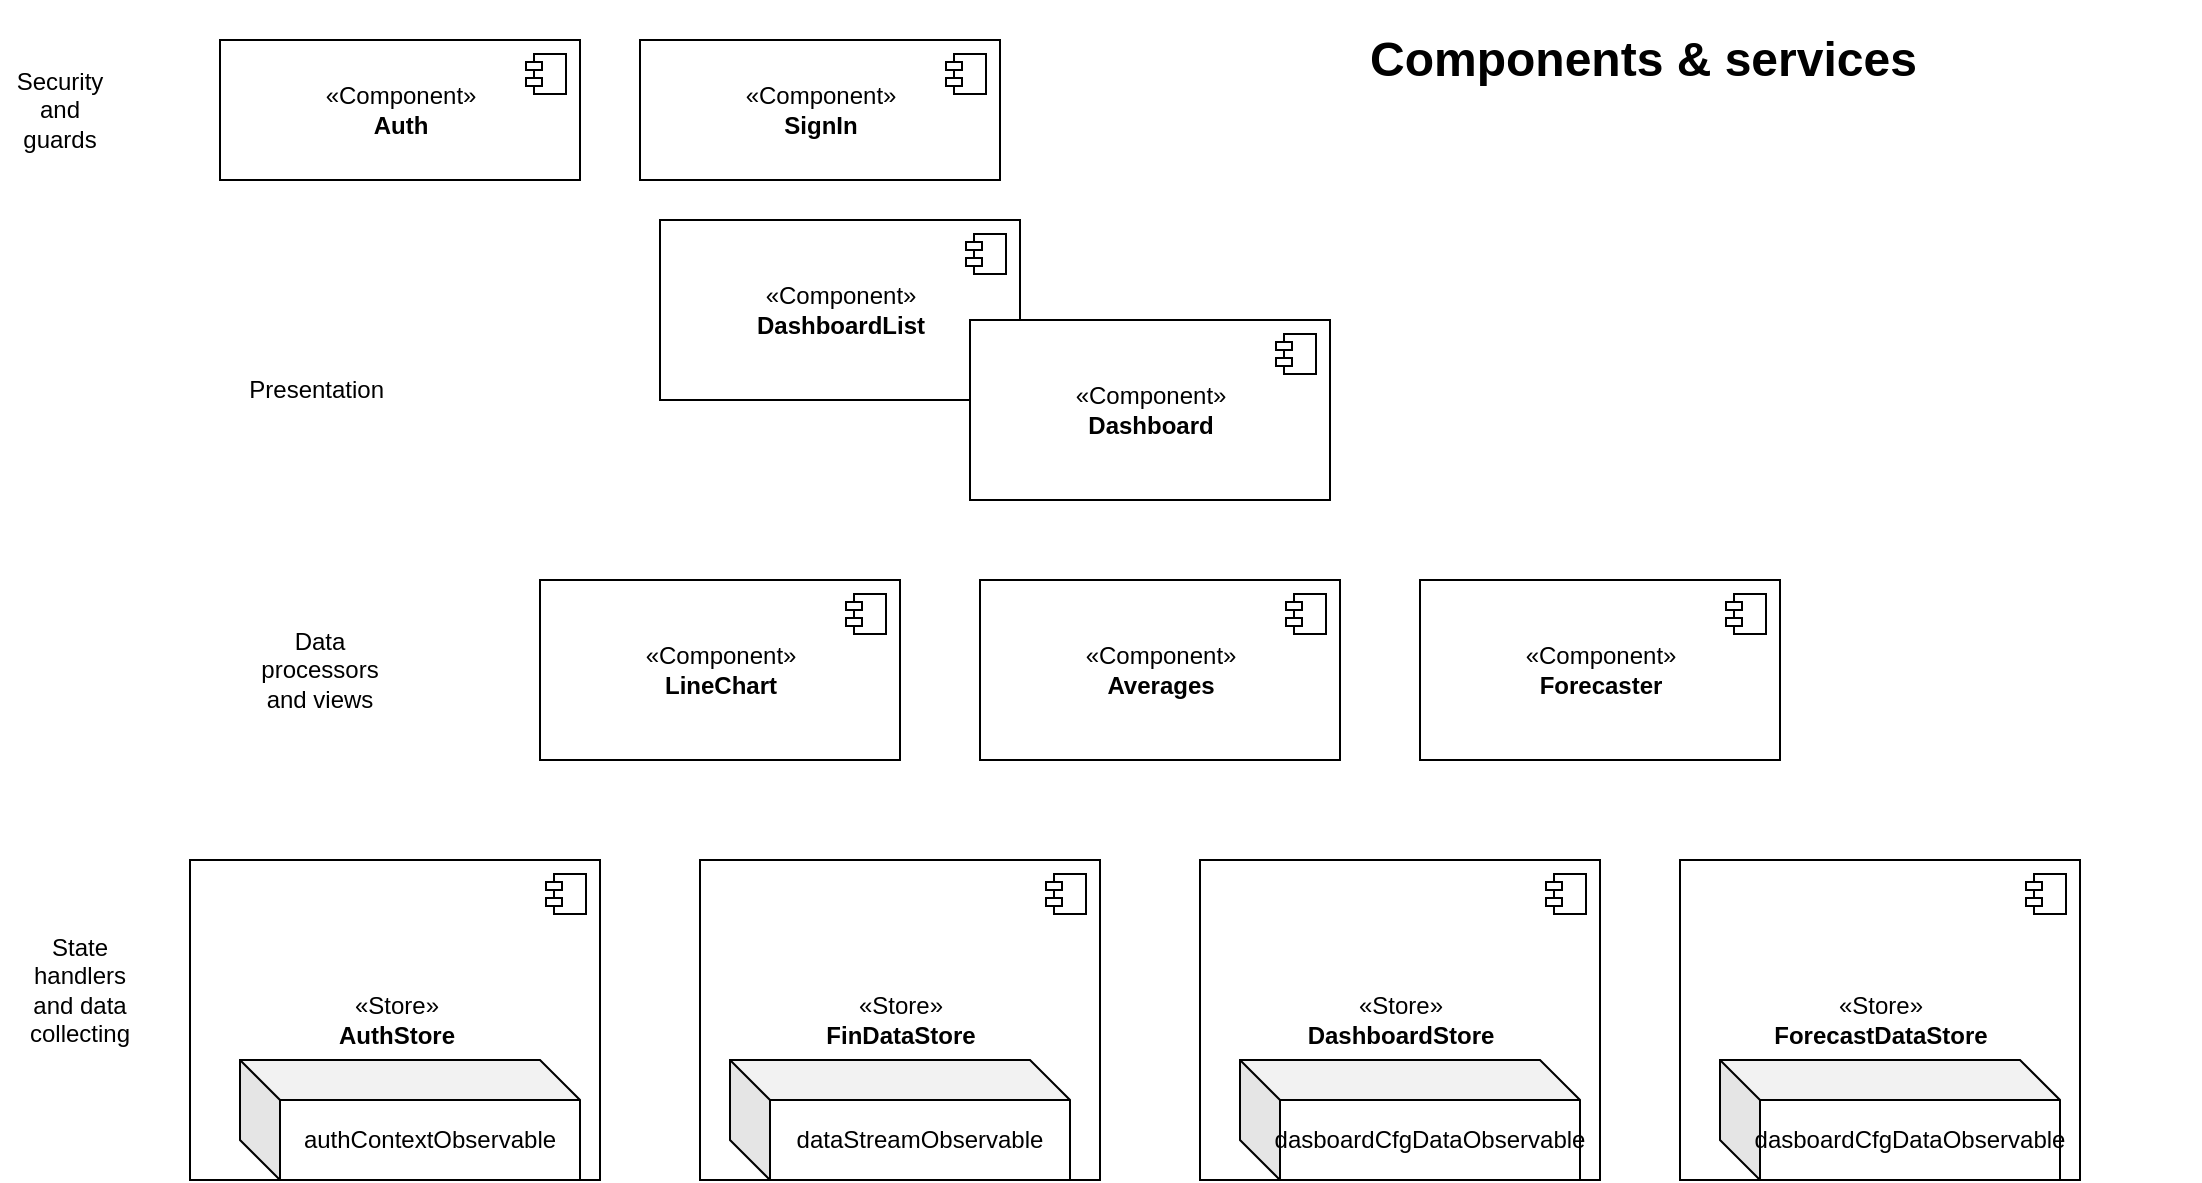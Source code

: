 <mxfile>
    <diagram id="EBMcohwUEW8tS9CR6z_A" name="MainComponents-Services">
        <mxGraphModel dx="1241" dy="578" grid="1" gridSize="10" guides="1" tooltips="1" connect="1" arrows="1" fold="1" page="1" pageScale="1" pageWidth="1169" pageHeight="827" math="0" shadow="0">
            <root>
                <mxCell id="0"/>
                <mxCell id="1" parent="0"/>
                <mxCell id="lCq4aLYjt-y3PhQazm2v-3" value="«Component»&lt;br&gt;&lt;b&gt;Auth&lt;/b&gt;" style="html=1;dropTarget=0;" parent="1" vertex="1">
                    <mxGeometry x="120" y="20" width="180" height="70" as="geometry"/>
                </mxCell>
                <mxCell id="lCq4aLYjt-y3PhQazm2v-4" value="" style="shape=module;jettyWidth=8;jettyHeight=4;" parent="lCq4aLYjt-y3PhQazm2v-3" vertex="1">
                    <mxGeometry x="1" width="20" height="20" relative="1" as="geometry">
                        <mxPoint x="-27" y="7" as="offset"/>
                    </mxGeometry>
                </mxCell>
                <mxCell id="lCq4aLYjt-y3PhQazm2v-5" value="«Component»&lt;br&gt;&lt;b&gt;DashboardList&lt;/b&gt;" style="html=1;dropTarget=0;" parent="1" vertex="1">
                    <mxGeometry x="340" y="110" width="180" height="90" as="geometry"/>
                </mxCell>
                <mxCell id="lCq4aLYjt-y3PhQazm2v-6" value="" style="shape=module;jettyWidth=8;jettyHeight=4;" parent="lCq4aLYjt-y3PhQazm2v-5" vertex="1">
                    <mxGeometry x="1" width="20" height="20" relative="1" as="geometry">
                        <mxPoint x="-27" y="7" as="offset"/>
                    </mxGeometry>
                </mxCell>
                <mxCell id="lCq4aLYjt-y3PhQazm2v-7" value="«Component»&lt;br&gt;&lt;b&gt;Dashboard&lt;/b&gt;" style="html=1;dropTarget=0;" parent="1" vertex="1">
                    <mxGeometry x="495" y="160" width="180" height="90" as="geometry"/>
                </mxCell>
                <mxCell id="lCq4aLYjt-y3PhQazm2v-8" value="" style="shape=module;jettyWidth=8;jettyHeight=4;" parent="lCq4aLYjt-y3PhQazm2v-7" vertex="1">
                    <mxGeometry x="1" width="20" height="20" relative="1" as="geometry">
                        <mxPoint x="-27" y="7" as="offset"/>
                    </mxGeometry>
                </mxCell>
                <mxCell id="lCq4aLYjt-y3PhQazm2v-9" value="«Component»&lt;br&gt;&lt;b&gt;LineChart&lt;/b&gt;" style="html=1;dropTarget=0;" parent="1" vertex="1">
                    <mxGeometry x="280" y="290" width="180" height="90" as="geometry"/>
                </mxCell>
                <mxCell id="lCq4aLYjt-y3PhQazm2v-10" value="" style="shape=module;jettyWidth=8;jettyHeight=4;" parent="lCq4aLYjt-y3PhQazm2v-9" vertex="1">
                    <mxGeometry x="1" width="20" height="20" relative="1" as="geometry">
                        <mxPoint x="-27" y="7" as="offset"/>
                    </mxGeometry>
                </mxCell>
                <mxCell id="lCq4aLYjt-y3PhQazm2v-11" value="«Component»&lt;br&gt;&lt;b&gt;Averages&lt;/b&gt;" style="html=1;dropTarget=0;" parent="1" vertex="1">
                    <mxGeometry x="500" y="290" width="180" height="90" as="geometry"/>
                </mxCell>
                <mxCell id="lCq4aLYjt-y3PhQazm2v-12" value="" style="shape=module;jettyWidth=8;jettyHeight=4;" parent="lCq4aLYjt-y3PhQazm2v-11" vertex="1">
                    <mxGeometry x="1" width="20" height="20" relative="1" as="geometry">
                        <mxPoint x="-27" y="7" as="offset"/>
                    </mxGeometry>
                </mxCell>
                <mxCell id="lCq4aLYjt-y3PhQazm2v-13" value="«Store»&lt;br&gt;&lt;b&gt;AuthStore&lt;/b&gt;" style="html=1;dropTarget=0;" parent="1" vertex="1">
                    <mxGeometry x="105" y="430" width="205" height="160" as="geometry"/>
                </mxCell>
                <mxCell id="lCq4aLYjt-y3PhQazm2v-14" value="" style="shape=module;jettyWidth=8;jettyHeight=4;" parent="lCq4aLYjt-y3PhQazm2v-13" vertex="1">
                    <mxGeometry x="1" width="20" height="20" relative="1" as="geometry">
                        <mxPoint x="-27" y="7" as="offset"/>
                    </mxGeometry>
                </mxCell>
                <mxCell id="lCq4aLYjt-y3PhQazm2v-15" value="«Store»&lt;br&gt;&lt;b&gt;FinDataStore&lt;/b&gt;" style="html=1;dropTarget=0;" parent="1" vertex="1">
                    <mxGeometry x="360" y="430" width="200" height="160" as="geometry"/>
                </mxCell>
                <mxCell id="lCq4aLYjt-y3PhQazm2v-16" value="" style="shape=module;jettyWidth=8;jettyHeight=4;" parent="lCq4aLYjt-y3PhQazm2v-15" vertex="1">
                    <mxGeometry x="1" width="20" height="20" relative="1" as="geometry">
                        <mxPoint x="-27" y="7" as="offset"/>
                    </mxGeometry>
                </mxCell>
                <mxCell id="lCq4aLYjt-y3PhQazm2v-20" value="authContextObservable" style="shape=cube;whiteSpace=wrap;html=1;boundedLbl=1;backgroundOutline=1;darkOpacity=0.05;darkOpacity2=0.1;" parent="1" vertex="1">
                    <mxGeometry x="130" y="530" width="170" height="60" as="geometry"/>
                </mxCell>
                <mxCell id="lCq4aLYjt-y3PhQazm2v-21" value="dataStreamObservable" style="shape=cube;whiteSpace=wrap;html=1;boundedLbl=1;backgroundOutline=1;darkOpacity=0.05;darkOpacity2=0.1;" parent="1" vertex="1">
                    <mxGeometry x="375" y="530" width="170" height="60" as="geometry"/>
                </mxCell>
                <mxCell id="2" value="«Component»&lt;br&gt;&lt;b&gt;Forecaster&lt;/b&gt;" style="html=1;dropTarget=0;" vertex="1" parent="1">
                    <mxGeometry x="720" y="290" width="180" height="90" as="geometry"/>
                </mxCell>
                <mxCell id="3" value="" style="shape=module;jettyWidth=8;jettyHeight=4;" vertex="1" parent="2">
                    <mxGeometry x="1" width="20" height="20" relative="1" as="geometry">
                        <mxPoint x="-27" y="7" as="offset"/>
                    </mxGeometry>
                </mxCell>
                <mxCell id="4" value="«Component»&lt;br&gt;&lt;b&gt;SignIn&lt;/b&gt;" style="html=1;dropTarget=0;" vertex="1" parent="1">
                    <mxGeometry x="330" y="20" width="180" height="70" as="geometry"/>
                </mxCell>
                <mxCell id="5" value="" style="shape=module;jettyWidth=8;jettyHeight=4;" vertex="1" parent="4">
                    <mxGeometry x="1" width="20" height="20" relative="1" as="geometry">
                        <mxPoint x="-27" y="7" as="offset"/>
                    </mxGeometry>
                </mxCell>
                <mxCell id="w3Gt4IFypRpihMbngYZu-5" value="&lt;h1&gt;Components &amp;amp; services&lt;/h1&gt;" style="text;html=1;strokeColor=none;fillColor=none;spacing=5;spacingTop=-20;whiteSpace=wrap;overflow=hidden;rounded=0;" vertex="1" parent="1">
                    <mxGeometry x="690" y="10" width="420" height="50" as="geometry"/>
                </mxCell>
                <mxCell id="w3Gt4IFypRpihMbngYZu-6" value="Security and guards" style="text;html=1;strokeColor=none;fillColor=none;align=center;verticalAlign=middle;whiteSpace=wrap;rounded=0;" vertex="1" parent="1">
                    <mxGeometry x="10" y="40" width="60" height="30" as="geometry"/>
                </mxCell>
                <mxCell id="w3Gt4IFypRpihMbngYZu-7" value="Presentation&amp;nbsp;" style="text;html=1;strokeColor=none;fillColor=none;align=center;verticalAlign=middle;whiteSpace=wrap;rounded=0;" vertex="1" parent="1">
                    <mxGeometry x="140" y="180" width="60" height="30" as="geometry"/>
                </mxCell>
                <mxCell id="w3Gt4IFypRpihMbngYZu-8" value="Data processors and views" style="text;html=1;strokeColor=none;fillColor=none;align=center;verticalAlign=middle;whiteSpace=wrap;rounded=0;" vertex="1" parent="1">
                    <mxGeometry x="140" y="320" width="60" height="30" as="geometry"/>
                </mxCell>
                <mxCell id="w3Gt4IFypRpihMbngYZu-9" value="«Store»&lt;br&gt;&lt;b&gt;DashboardStore&lt;/b&gt;" style="html=1;dropTarget=0;" vertex="1" parent="1">
                    <mxGeometry x="610" y="430" width="200" height="160" as="geometry"/>
                </mxCell>
                <mxCell id="w3Gt4IFypRpihMbngYZu-10" value="" style="shape=module;jettyWidth=8;jettyHeight=4;" vertex="1" parent="w3Gt4IFypRpihMbngYZu-9">
                    <mxGeometry x="1" width="20" height="20" relative="1" as="geometry">
                        <mxPoint x="-27" y="7" as="offset"/>
                    </mxGeometry>
                </mxCell>
                <mxCell id="w3Gt4IFypRpihMbngYZu-11" value="dasboardCfgDataObservable" style="shape=cube;whiteSpace=wrap;html=1;boundedLbl=1;backgroundOutline=1;darkOpacity=0.05;darkOpacity2=0.1;" vertex="1" parent="1">
                    <mxGeometry x="630" y="530" width="170" height="60" as="geometry"/>
                </mxCell>
                <mxCell id="w3Gt4IFypRpihMbngYZu-13" value="«Store»&lt;br&gt;&lt;b&gt;ForecastDataStore&lt;/b&gt;" style="html=1;dropTarget=0;" vertex="1" parent="1">
                    <mxGeometry x="850" y="430" width="200" height="160" as="geometry"/>
                </mxCell>
                <mxCell id="w3Gt4IFypRpihMbngYZu-14" value="" style="shape=module;jettyWidth=8;jettyHeight=4;" vertex="1" parent="w3Gt4IFypRpihMbngYZu-13">
                    <mxGeometry x="1" width="20" height="20" relative="1" as="geometry">
                        <mxPoint x="-27" y="7" as="offset"/>
                    </mxGeometry>
                </mxCell>
                <mxCell id="w3Gt4IFypRpihMbngYZu-15" value="dasboardCfgDataObservable" style="shape=cube;whiteSpace=wrap;html=1;boundedLbl=1;backgroundOutline=1;darkOpacity=0.05;darkOpacity2=0.1;" vertex="1" parent="1">
                    <mxGeometry x="870" y="530" width="170" height="60" as="geometry"/>
                </mxCell>
                <mxCell id="w3Gt4IFypRpihMbngYZu-16" value="State handlers and data collecting" style="text;html=1;strokeColor=none;fillColor=none;align=center;verticalAlign=middle;whiteSpace=wrap;rounded=0;" vertex="1" parent="1">
                    <mxGeometry x="20" y="480" width="60" height="30" as="geometry"/>
                </mxCell>
            </root>
        </mxGraphModel>
    </diagram>
    <diagram id="YObsx5xBqJE34LYYhTDj" name="States">
        <mxGraphModel dx="1055" dy="491" grid="1" gridSize="10" guides="1" tooltips="1" connect="1" arrows="1" fold="1" page="1" pageScale="1" pageWidth="1169" pageHeight="827" math="0" shadow="0">
            <root>
                <mxCell id="0"/>
                <mxCell id="1" parent="0"/>
                <mxCell id="V5txXr0ZZOp0piGiU2Y5-1" value="Not-Authenticated" style="shape=folder;align=center;verticalAlign=middle;fontStyle=0;tabWidth=130;tabHeight=30;tabPosition=left;html=1;boundedLbl=1;labelInHeader=1;rounded=1;absoluteArcSize=1;arcSize=10;" parent="1" vertex="1">
                    <mxGeometry x="80" y="190" width="200" height="90" as="geometry"/>
                </mxCell>
                <mxCell id="V5txXr0ZZOp0piGiU2Y5-2" value="Authenticated" style="shape=folder;align=center;verticalAlign=middle;fontStyle=0;tabWidth=100;tabHeight=30;tabPosition=left;html=1;boundedLbl=1;labelInHeader=1;rounded=1;absoluteArcSize=1;arcSize=10;" parent="1" vertex="1">
                    <mxGeometry x="370" y="360" width="140" height="90" as="geometry"/>
                </mxCell>
                <mxCell id="V5txXr0ZZOp0piGiU2Y5-3" value="" style="curved=1;endArrow=classic;html=1;exitX=1.005;exitY=0.589;exitDx=0;exitDy=0;exitPerimeter=0;entryX=0.45;entryY=-0.033;entryDx=0;entryDy=0;entryPerimeter=0;" parent="1" source="V5txXr0ZZOp0piGiU2Y5-1" target="V5txXr0ZZOp0piGiU2Y5-2" edge="1">
                    <mxGeometry width="50" height="50" relative="1" as="geometry">
                        <mxPoint x="390" y="260" as="sourcePoint"/>
                        <mxPoint x="440" y="210" as="targetPoint"/>
                        <Array as="points">
                            <mxPoint x="440" y="260"/>
                        </Array>
                    </mxGeometry>
                </mxCell>
                <mxCell id="V5txXr0ZZOp0piGiU2Y5-4" value="" style="curved=1;endArrow=classic;html=1;exitX=0;exitY=0;exitDx=0;exitDy=60;exitPerimeter=0;entryX=0.5;entryY=1;entryDx=0;entryDy=0;entryPerimeter=0;" parent="1" source="V5txXr0ZZOp0piGiU2Y5-2" target="V5txXr0ZZOp0piGiU2Y5-1" edge="1">
                    <mxGeometry width="50" height="50" relative="1" as="geometry">
                        <mxPoint x="80" y="347.99" as="sourcePoint"/>
                        <mxPoint x="232" y="462.01" as="targetPoint"/>
                        <Array as="points">
                            <mxPoint x="180" y="405"/>
                        </Array>
                    </mxGeometry>
                </mxCell>
                <mxCell id="V5txXr0ZZOp0piGiU2Y5-5" value="Signin" style="text;html=1;strokeColor=none;fillColor=none;align=center;verticalAlign=middle;whiteSpace=wrap;rounded=0;" parent="1" vertex="1">
                    <mxGeometry x="370" y="230" width="60" height="30" as="geometry"/>
                </mxCell>
                <mxCell id="V5txXr0ZZOp0piGiU2Y5-7" value="Signout" style="text;html=1;strokeColor=none;fillColor=none;align=center;verticalAlign=middle;whiteSpace=wrap;rounded=0;" parent="1" vertex="1">
                    <mxGeometry x="160" y="399" width="60" height="30" as="geometry"/>
                </mxCell>
                <mxCell id="V5txXr0ZZOp0piGiU2Y5-8" value="&lt;h1&gt;Top states&lt;/h1&gt;&lt;p&gt;The app has 2 top-level (generally applicable to all components)&amp;nbsp; states : authenticates and not-authenticated.&lt;/p&gt;&lt;p&gt;Authentication status is served by the AuthStore and stored locally for the duration of a session.&lt;/p&gt;" style="text;html=1;strokeColor=none;fillColor=none;spacing=5;spacingTop=-20;whiteSpace=wrap;overflow=hidden;rounded=0;" parent="1" vertex="1">
                    <mxGeometry x="340" y="30" width="380" height="120" as="geometry"/>
                </mxCell>
                <mxCell id="V5txXr0ZZOp0piGiU2Y5-9" value="" style="ellipse;fillColor=strokeColor;" parent="1" vertex="1">
                    <mxGeometry x="120" y="120" width="30" height="30" as="geometry"/>
                </mxCell>
                <mxCell id="V5txXr0ZZOp0piGiU2Y5-10" value="" style="endArrow=classic;html=1;exitX=0.5;exitY=1;exitDx=0;exitDy=0;entryX=0.275;entryY=0;entryDx=0;entryDy=0;entryPerimeter=0;" parent="1" source="V5txXr0ZZOp0piGiU2Y5-9" target="V5txXr0ZZOp0piGiU2Y5-1" edge="1">
                    <mxGeometry width="50" height="50" relative="1" as="geometry">
                        <mxPoint x="50" y="160" as="sourcePoint"/>
                        <mxPoint x="100" y="110" as="targetPoint"/>
                    </mxGeometry>
                </mxCell>
            </root>
        </mxGraphModel>
    </diagram>
    <diagram id="D1VOdqGyvjUoChEjOKub" name="DataCollection">
        <mxGraphModel dx="1055" dy="491" grid="1" gridSize="10" guides="1" tooltips="1" connect="1" arrows="1" fold="1" page="1" pageScale="1" pageWidth="1169" pageHeight="827" math="0" shadow="0">
            <root>
                <mxCell id="0"/>
                <mxCell id="1" parent="0"/>
                <mxCell id="qKsvBYYMXd8-zaRM4yat-1" value="«Component»&lt;br&gt;&lt;b&gt;Plot&lt;/b&gt;" style="html=1;dropTarget=0;" parent="1" vertex="1">
                    <mxGeometry x="80" y="150" width="180" height="260" as="geometry"/>
                </mxCell>
                <mxCell id="qKsvBYYMXd8-zaRM4yat-2" value="" style="shape=module;jettyWidth=8;jettyHeight=4;" parent="qKsvBYYMXd8-zaRM4yat-1" vertex="1">
                    <mxGeometry x="1" width="20" height="20" relative="1" as="geometry">
                        <mxPoint x="-27" y="7" as="offset"/>
                    </mxGeometry>
                </mxCell>
                <mxCell id="qKsvBYYMXd8-zaRM4yat-3" value="«Service»&lt;br&gt;&lt;b&gt;FinDataStore&lt;/b&gt;" style="html=1;dropTarget=0;" parent="1" vertex="1">
                    <mxGeometry x="450" y="150" width="180" height="260" as="geometry"/>
                </mxCell>
                <mxCell id="qKsvBYYMXd8-zaRM4yat-4" value="" style="shape=module;jettyWidth=8;jettyHeight=4;" parent="qKsvBYYMXd8-zaRM4yat-3" vertex="1">
                    <mxGeometry x="1" width="20" height="20" relative="1" as="geometry">
                        <mxPoint x="-27" y="7" as="offset"/>
                    </mxGeometry>
                </mxCell>
                <mxCell id="qKsvBYYMXd8-zaRM4yat-5" value="" style="rounded=0;orthogonalLoop=1;jettySize=auto;html=1;endArrow=none;endFill=0;sketch=0;sourcePerimeterSpacing=0;targetPerimeterSpacing=0;exitX=-0.013;exitY=0.33;exitDx=0;exitDy=0;exitPerimeter=0;" parent="1" target="qKsvBYYMXd8-zaRM4yat-7" edge="1">
                    <mxGeometry relative="1" as="geometry">
                        <mxPoint x="447.66" y="215.84" as="sourcePoint"/>
                    </mxGeometry>
                </mxCell>
                <mxCell id="qKsvBYYMXd8-zaRM4yat-7" value="" style="ellipse;whiteSpace=wrap;html=1;align=center;aspect=fixed;resizable=0;points=[];outlineConnect=0;sketch=0;rotation=-320;" parent="1" vertex="1">
                    <mxGeometry x="400" y="209.996" width="10" height="10" as="geometry"/>
                </mxCell>
                <mxCell id="qKsvBYYMXd8-zaRM4yat-10" value="" style="rounded=0;orthogonalLoop=1;jettySize=auto;html=1;endArrow=none;endFill=0;sketch=0;sourcePerimeterSpacing=0;targetPerimeterSpacing=0;exitX=-0.013;exitY=0.33;exitDx=0;exitDy=0;exitPerimeter=0;" parent="1" target="qKsvBYYMXd8-zaRM4yat-11" edge="1">
                    <mxGeometry relative="1" as="geometry">
                        <mxPoint x="447.66" y="185.84" as="sourcePoint"/>
                    </mxGeometry>
                </mxCell>
                <mxCell id="qKsvBYYMXd8-zaRM4yat-11" value="" style="ellipse;whiteSpace=wrap;html=1;align=center;aspect=fixed;resizable=0;points=[];outlineConnect=0;sketch=0;rotation=-320;" parent="1" vertex="1">
                    <mxGeometry x="400" y="179.996" width="10" height="10" as="geometry"/>
                </mxCell>
                <mxCell id="qKsvBYYMXd8-zaRM4yat-12" value="start" style="text;html=1;strokeColor=none;fillColor=none;align=center;verticalAlign=middle;whiteSpace=wrap;rounded=0;" parent="1" vertex="1">
                    <mxGeometry x="390" y="170" width="60" height="10" as="geometry"/>
                </mxCell>
                <mxCell id="qKsvBYYMXd8-zaRM4yat-13" value="stop" style="text;html=1;strokeColor=none;fillColor=none;align=center;verticalAlign=middle;whiteSpace=wrap;rounded=0;" parent="1" vertex="1">
                    <mxGeometry x="390" y="200.0" width="60" height="10" as="geometry"/>
                </mxCell>
                <mxCell id="qKsvBYYMXd8-zaRM4yat-14" value="registerNewTracker" style="text;html=1;strokeColor=none;fillColor=none;align=center;verticalAlign=middle;whiteSpace=wrap;rounded=0;" parent="1" vertex="1">
                    <mxGeometry x="350" y="250" width="80" height="10" as="geometry"/>
                </mxCell>
                <mxCell id="qKsvBYYMXd8-zaRM4yat-15" value="unregisterTracker" style="text;html=1;strokeColor=none;fillColor=none;align=center;verticalAlign=middle;whiteSpace=wrap;rounded=0;" parent="1" vertex="1">
                    <mxGeometry x="360" y="280" width="80" height="10" as="geometry"/>
                </mxCell>
                <mxCell id="qKsvBYYMXd8-zaRM4yat-16" value="get/setRefreshInterval" style="text;html=1;strokeColor=none;fillColor=none;align=center;verticalAlign=middle;whiteSpace=wrap;rounded=0;" parent="1" vertex="1">
                    <mxGeometry x="350" y="310" width="80" height="10" as="geometry"/>
                </mxCell>
                <mxCell id="qKsvBYYMXd8-zaRM4yat-17" value="data observable&amp;nbsp;" style="text;html=1;strokeColor=none;fillColor=none;align=center;verticalAlign=middle;whiteSpace=wrap;rounded=0;" parent="1" vertex="1">
                    <mxGeometry x="312.34" y="390" width="100" height="10" as="geometry"/>
                </mxCell>
                <mxCell id="qKsvBYYMXd8-zaRM4yat-24" value="" style="rounded=0;orthogonalLoop=1;jettySize=auto;html=1;endArrow=none;endFill=0;sketch=0;sourcePerimeterSpacing=0;targetPerimeterSpacing=0;exitX=-0.013;exitY=0.33;exitDx=0;exitDy=0;exitPerimeter=0;" parent="1" target="qKsvBYYMXd8-zaRM4yat-25" edge="1">
                    <mxGeometry relative="1" as="geometry">
                        <mxPoint x="447.66" y="265.84" as="sourcePoint"/>
                    </mxGeometry>
                </mxCell>
                <mxCell id="qKsvBYYMXd8-zaRM4yat-25" value="" style="ellipse;whiteSpace=wrap;html=1;align=center;aspect=fixed;resizable=0;points=[];outlineConnect=0;sketch=0;rotation=-320;" parent="1" vertex="1">
                    <mxGeometry x="400" y="259.996" width="10" height="10" as="geometry"/>
                </mxCell>
                <mxCell id="qKsvBYYMXd8-zaRM4yat-26" value="" style="rounded=0;orthogonalLoop=1;jettySize=auto;html=1;endArrow=none;endFill=0;sketch=0;sourcePerimeterSpacing=0;targetPerimeterSpacing=0;exitX=-0.013;exitY=0.33;exitDx=0;exitDy=0;exitPerimeter=0;" parent="1" target="qKsvBYYMXd8-zaRM4yat-27" edge="1">
                    <mxGeometry relative="1" as="geometry">
                        <mxPoint x="447.66" y="295.84" as="sourcePoint"/>
                    </mxGeometry>
                </mxCell>
                <mxCell id="qKsvBYYMXd8-zaRM4yat-27" value="" style="ellipse;whiteSpace=wrap;html=1;align=center;aspect=fixed;resizable=0;points=[];outlineConnect=0;sketch=0;rotation=-320;" parent="1" vertex="1">
                    <mxGeometry x="400" y="289.996" width="10" height="10" as="geometry"/>
                </mxCell>
                <mxCell id="qKsvBYYMXd8-zaRM4yat-28" value="" style="rounded=0;orthogonalLoop=1;jettySize=auto;html=1;endArrow=none;endFill=0;sketch=0;sourcePerimeterSpacing=0;targetPerimeterSpacing=0;exitX=-0.013;exitY=0.33;exitDx=0;exitDy=0;exitPerimeter=0;" parent="1" target="qKsvBYYMXd8-zaRM4yat-29" edge="1">
                    <mxGeometry relative="1" as="geometry">
                        <mxPoint x="450.0" y="325.84" as="sourcePoint"/>
                    </mxGeometry>
                </mxCell>
                <mxCell id="qKsvBYYMXd8-zaRM4yat-29" value="" style="ellipse;whiteSpace=wrap;html=1;align=center;aspect=fixed;resizable=0;points=[];outlineConnect=0;sketch=0;rotation=-320;" parent="1" vertex="1">
                    <mxGeometry x="402.34" y="319.996" width="10" height="10" as="geometry"/>
                </mxCell>
                <mxCell id="qKsvBYYMXd8-zaRM4yat-30" value="" style="rounded=0;orthogonalLoop=1;jettySize=auto;html=1;endArrow=none;endFill=0;sketch=0;sourcePerimeterSpacing=0;targetPerimeterSpacing=0;exitX=-0.013;exitY=0.33;exitDx=0;exitDy=0;exitPerimeter=0;" parent="1" target="qKsvBYYMXd8-zaRM4yat-31" edge="1">
                    <mxGeometry relative="1" as="geometry">
                        <mxPoint x="450.0" y="365.84" as="sourcePoint"/>
                    </mxGeometry>
                </mxCell>
                <mxCell id="qKsvBYYMXd8-zaRM4yat-31" value="" style="ellipse;whiteSpace=wrap;html=1;align=center;aspect=fixed;resizable=0;points=[];outlineConnect=0;sketch=0;rotation=-320;" parent="1" vertex="1">
                    <mxGeometry x="402.34" y="359.996" width="10" height="10" as="geometry"/>
                </mxCell>
                <mxCell id="qKsvBYYMXd8-zaRM4yat-33" value="" style="rounded=0;orthogonalLoop=1;jettySize=auto;html=1;endArrow=halfCircle;endFill=0;endSize=6;strokeWidth=1;sketch=0;exitX=0.999;exitY=0.327;exitDx=0;exitDy=0;exitPerimeter=0;" parent="1" edge="1">
                    <mxGeometry relative="1" as="geometry">
                        <mxPoint x="260.0" y="264.6" as="sourcePoint"/>
                        <mxPoint x="330.18" y="264.58" as="targetPoint"/>
                    </mxGeometry>
                </mxCell>
                <mxCell id="qKsvBYYMXd8-zaRM4yat-34" value="" style="rounded=0;orthogonalLoop=1;jettySize=auto;html=1;endArrow=halfCircle;endFill=0;endSize=6;strokeWidth=1;sketch=0;exitX=0.999;exitY=0.327;exitDx=0;exitDy=0;exitPerimeter=0;" parent="1" edge="1">
                    <mxGeometry relative="1" as="geometry">
                        <mxPoint x="260.0" y="294.6" as="sourcePoint"/>
                        <mxPoint x="330.18" y="294.58" as="targetPoint"/>
                    </mxGeometry>
                </mxCell>
                <mxCell id="qKsvBYYMXd8-zaRM4yat-35" value="" style="rounded=0;orthogonalLoop=1;jettySize=auto;html=1;endArrow=halfCircle;endFill=0;endSize=6;strokeWidth=1;sketch=0;exitX=0.999;exitY=0.327;exitDx=0;exitDy=0;exitPerimeter=0;" parent="1" edge="1">
                    <mxGeometry relative="1" as="geometry">
                        <mxPoint x="260.0" y="324.6" as="sourcePoint"/>
                        <mxPoint x="330.18" y="324.58" as="targetPoint"/>
                    </mxGeometry>
                </mxCell>
                <mxCell id="qKsvBYYMXd8-zaRM4yat-36" value="" style="rounded=0;orthogonalLoop=1;jettySize=auto;html=1;endArrow=halfCircle;endFill=0;endSize=6;strokeWidth=1;sketch=0;exitX=0.999;exitY=0.327;exitDx=0;exitDy=0;exitPerimeter=0;" parent="1" edge="1">
                    <mxGeometry relative="1" as="geometry">
                        <mxPoint x="260.0" y="364.6" as="sourcePoint"/>
                        <mxPoint x="330.18" y="364.58" as="targetPoint"/>
                    </mxGeometry>
                </mxCell>
                <mxCell id="qKsvBYYMXd8-zaRM4yat-40" value="" style="endArrow=none;dashed=1;html=1;" parent="1" edge="1">
                    <mxGeometry width="50" height="50" relative="1" as="geometry">
                        <mxPoint x="322.34" y="264.71" as="sourcePoint"/>
                        <mxPoint x="402.34" y="264.711" as="targetPoint"/>
                    </mxGeometry>
                </mxCell>
                <mxCell id="qKsvBYYMXd8-zaRM4yat-41" value="" style="endArrow=none;dashed=1;html=1;" parent="1" edge="1">
                    <mxGeometry width="50" height="50" relative="1" as="geometry">
                        <mxPoint x="322.34" y="294.71" as="sourcePoint"/>
                        <mxPoint x="402.34" y="294.711" as="targetPoint"/>
                    </mxGeometry>
                </mxCell>
                <mxCell id="qKsvBYYMXd8-zaRM4yat-42" value="" style="endArrow=none;dashed=1;html=1;" parent="1" edge="1">
                    <mxGeometry width="50" height="50" relative="1" as="geometry">
                        <mxPoint x="320" y="324.71" as="sourcePoint"/>
                        <mxPoint x="400.0" y="324.711" as="targetPoint"/>
                    </mxGeometry>
                </mxCell>
                <mxCell id="qKsvBYYMXd8-zaRM4yat-43" value="" style="endArrow=none;dashed=1;html=1;" parent="1" edge="1">
                    <mxGeometry width="50" height="50" relative="1" as="geometry">
                        <mxPoint x="320" y="364.71" as="sourcePoint"/>
                        <mxPoint x="400.0" y="364.711" as="targetPoint"/>
                    </mxGeometry>
                </mxCell>
                <mxCell id="qKsvBYYMXd8-zaRM4yat-45" value="onInit/onDestroy" style="text;html=1;strokeColor=none;fillColor=none;align=center;verticalAlign=middle;whiteSpace=wrap;rounded=0;" parent="1" vertex="1">
                    <mxGeometry x="180" y="180" width="60" height="30" as="geometry"/>
                </mxCell>
            </root>
        </mxGraphModel>
    </diagram>
    <diagram id="_Ml7qwHZY86aPUP932w2" name="Auth">
        <mxGraphModel dx="873" dy="435" grid="1" gridSize="10" guides="1" tooltips="1" connect="1" arrows="1" fold="1" page="1" pageScale="1" pageWidth="1169" pageHeight="827" math="0" shadow="0">
            <root>
                <mxCell id="0"/>
                <mxCell id="1" parent="0"/>
                <mxCell id="-LYr7iHIzPosDmMtef3u-1" value="«Service»&lt;br&gt;&lt;b&gt;Auth&lt;/b&gt;" style="html=1;dropTarget=0;" vertex="1" parent="1">
                    <mxGeometry x="300" y="360" width="250" height="160" as="geometry"/>
                </mxCell>
                <mxCell id="-LYr7iHIzPosDmMtef3u-2" value="" style="shape=module;jettyWidth=8;jettyHeight=4;" vertex="1" parent="-LYr7iHIzPosDmMtef3u-1">
                    <mxGeometry x="1" width="20" height="20" relative="1" as="geometry">
                        <mxPoint x="-27" y="7" as="offset"/>
                    </mxGeometry>
                </mxCell>
                <mxCell id="-LYr7iHIzPosDmMtef3u-3" value="authContextObservable" style="shape=cube;whiteSpace=wrap;html=1;boundedLbl=1;backgroundOutline=1;darkOpacity=0.05;darkOpacity2=0.1;" vertex="1" parent="1">
                    <mxGeometry x="340" y="460" width="170" height="60" as="geometry"/>
                </mxCell>
                <mxCell id="-LYr7iHIzPosDmMtef3u-4" value="RouteGuards" style="text;html=1;strokeColor=none;fillColor=none;align=center;verticalAlign=middle;whiteSpace=wrap;rounded=0;" vertex="1" parent="1">
                    <mxGeometry x="130" y="270" width="120" height="30" as="geometry"/>
                </mxCell>
                <mxCell id="-LYr7iHIzPosDmMtef3u-5" value="CacheCleared" style="text;html=1;strokeColor=none;fillColor=none;align=center;verticalAlign=middle;whiteSpace=wrap;rounded=0;" vertex="1" parent="1">
                    <mxGeometry x="280" y="270" width="120" height="30" as="geometry"/>
                </mxCell>
                <mxCell id="-LYr7iHIzPosDmMtef3u-6" value="BackendToken" style="text;html=1;strokeColor=none;fillColor=none;align=center;verticalAlign=middle;whiteSpace=wrap;rounded=0;" vertex="1" parent="1">
                    <mxGeometry x="430" y="270" width="120" height="30" as="geometry"/>
                </mxCell>
                <mxCell id="-LYr7iHIzPosDmMtef3u-7" value="DataProvider ApiKeys" style="text;html=1;strokeColor=none;fillColor=none;align=center;verticalAlign=middle;whiteSpace=wrap;rounded=0;" vertex="1" parent="1">
                    <mxGeometry x="580" y="270" width="120" height="30" as="geometry"/>
                </mxCell>
            </root>
        </mxGraphModel>
    </diagram>
    <diagram id="BT7bQEVg2gnrX5ZYDbCV" name="Dashboards">
        <mxGraphModel dx="647" dy="491" grid="1" gridSize="10" guides="1" tooltips="1" connect="1" arrows="1" fold="1" page="1" pageScale="1" pageWidth="1169" pageHeight="827" math="0" shadow="0">
            <root>
                <mxCell id="0"/>
                <mxCell id="1" parent="0"/>
                <mxCell id="dmFIHHOPfi9AIA0BHbJB-1" value="1. On sign-in bring list of available trackers from finnhub&lt;br&gt;2. On SignIn load last configuration from backend. Check if still available.&lt;br&gt;3. On add-tracker keypress check against available trackers:&lt;br&gt;&lt;span style=&quot;white-space: pre;&quot;&gt;&#9;&lt;/span&gt;- display dropdown quicksearch&lt;br&gt;4. On add-tracker key.enter check against displayed trackers&lt;br&gt;5. push new tracker and display" style="text;html=1;align=left;verticalAlign=middle;resizable=0;points=[];autosize=1;strokeColor=none;fillColor=none;" vertex="1" parent="1">
                    <mxGeometry x="40" y="100" width="410" height="100" as="geometry"/>
                </mxCell>
            </root>
        </mxGraphModel>
    </diagram>
</mxfile>
